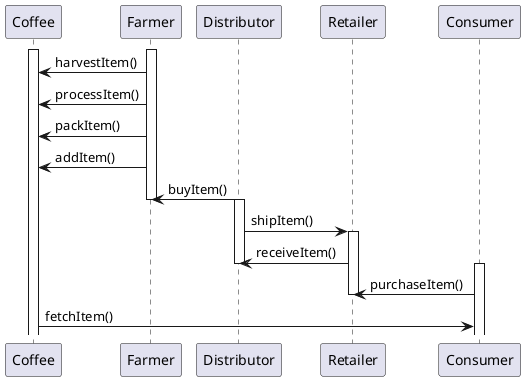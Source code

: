 @startuml

participant Coffee as coffee
participant Farmer as farmer
participant Distributor as distributor
participant Retailer as retailer
participant Consumer as consumer

activate coffee
activate farmer
farmer->coffee: harvestItem()
farmer->coffee: processItem()
farmer->coffee: packItem()
farmer->coffee: addItem()
distributor->farmer: buyItem()
deactivate farmer
activate distributor
distributor->retailer: shipItem()
activate retailer
retailer->distributor: receiveItem()
deactivate distributor
activate consumer
consumer->retailer: purchaseItem()
deactivate retailer
coffee->consumer: fetchItem()
@enduml